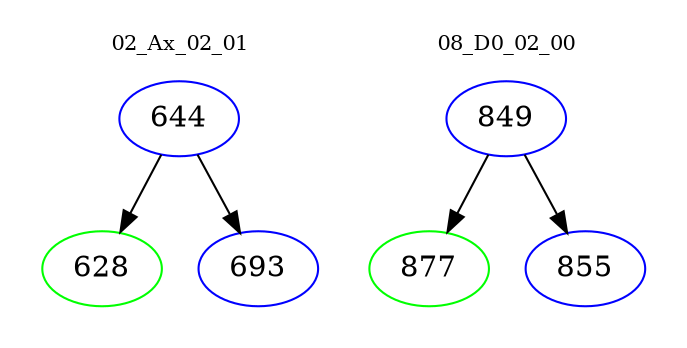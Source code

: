 digraph{
subgraph cluster_0 {
color = white
label = "02_Ax_02_01";
fontsize=10;
T0_644 [label="644", color="blue"]
T0_644 -> T0_628 [color="black"]
T0_628 [label="628", color="green"]
T0_644 -> T0_693 [color="black"]
T0_693 [label="693", color="blue"]
}
subgraph cluster_1 {
color = white
label = "08_D0_02_00";
fontsize=10;
T1_849 [label="849", color="blue"]
T1_849 -> T1_877 [color="black"]
T1_877 [label="877", color="green"]
T1_849 -> T1_855 [color="black"]
T1_855 [label="855", color="blue"]
}
}
